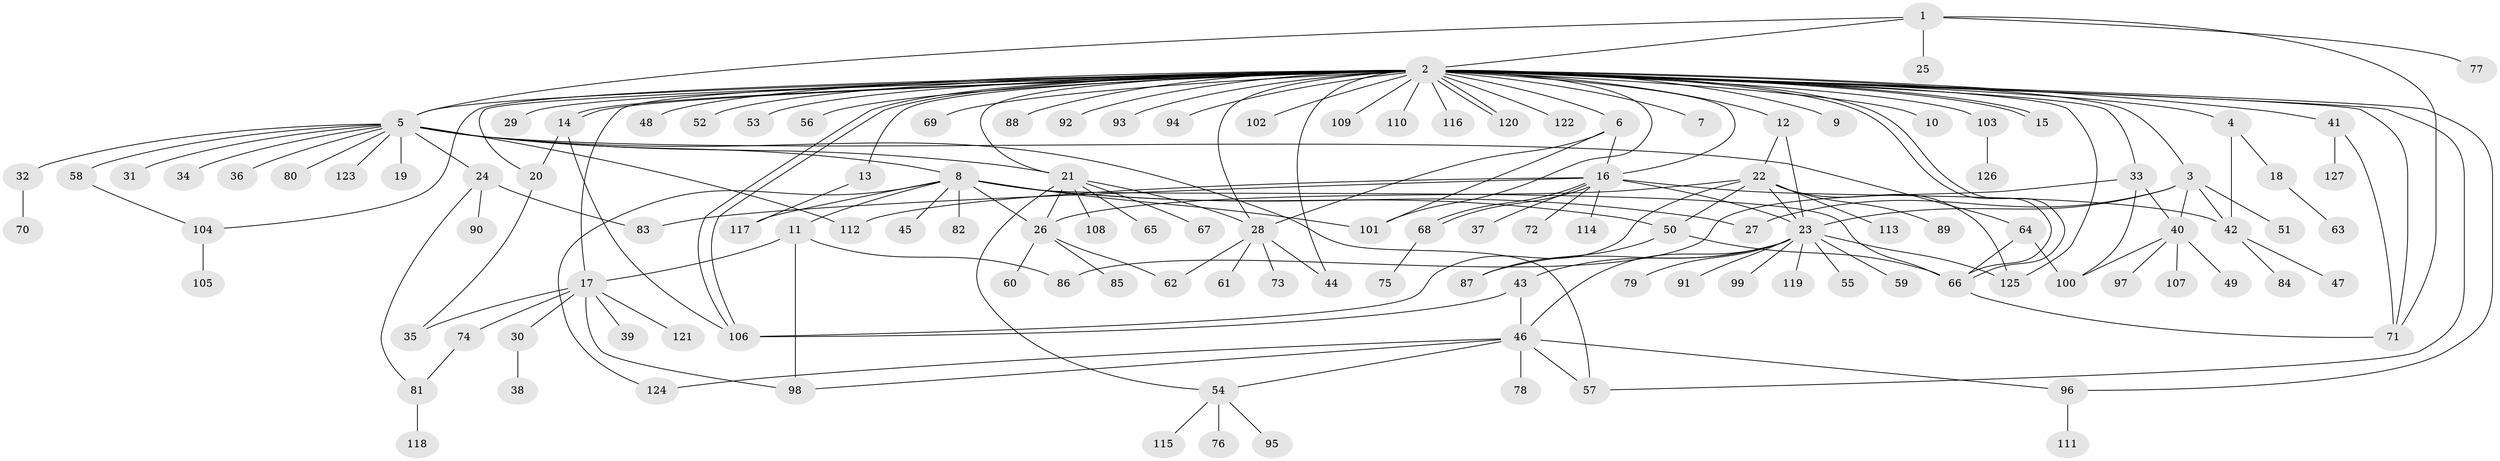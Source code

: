 // Generated by graph-tools (version 1.1) at 2025/35/03/09/25 02:35:51]
// undirected, 127 vertices, 182 edges
graph export_dot {
graph [start="1"]
  node [color=gray90,style=filled];
  1;
  2;
  3;
  4;
  5;
  6;
  7;
  8;
  9;
  10;
  11;
  12;
  13;
  14;
  15;
  16;
  17;
  18;
  19;
  20;
  21;
  22;
  23;
  24;
  25;
  26;
  27;
  28;
  29;
  30;
  31;
  32;
  33;
  34;
  35;
  36;
  37;
  38;
  39;
  40;
  41;
  42;
  43;
  44;
  45;
  46;
  47;
  48;
  49;
  50;
  51;
  52;
  53;
  54;
  55;
  56;
  57;
  58;
  59;
  60;
  61;
  62;
  63;
  64;
  65;
  66;
  67;
  68;
  69;
  70;
  71;
  72;
  73;
  74;
  75;
  76;
  77;
  78;
  79;
  80;
  81;
  82;
  83;
  84;
  85;
  86;
  87;
  88;
  89;
  90;
  91;
  92;
  93;
  94;
  95;
  96;
  97;
  98;
  99;
  100;
  101;
  102;
  103;
  104;
  105;
  106;
  107;
  108;
  109;
  110;
  111;
  112;
  113;
  114;
  115;
  116;
  117;
  118;
  119;
  120;
  121;
  122;
  123;
  124;
  125;
  126;
  127;
  1 -- 2;
  1 -- 5;
  1 -- 25;
  1 -- 71;
  1 -- 77;
  2 -- 3;
  2 -- 4;
  2 -- 5;
  2 -- 6;
  2 -- 7;
  2 -- 9;
  2 -- 10;
  2 -- 12;
  2 -- 13;
  2 -- 14;
  2 -- 14;
  2 -- 15;
  2 -- 15;
  2 -- 16;
  2 -- 17;
  2 -- 20;
  2 -- 21;
  2 -- 28;
  2 -- 29;
  2 -- 33;
  2 -- 41;
  2 -- 44;
  2 -- 48;
  2 -- 52;
  2 -- 53;
  2 -- 56;
  2 -- 57;
  2 -- 66;
  2 -- 66;
  2 -- 69;
  2 -- 71;
  2 -- 88;
  2 -- 92;
  2 -- 93;
  2 -- 94;
  2 -- 96;
  2 -- 101;
  2 -- 102;
  2 -- 103;
  2 -- 104;
  2 -- 106;
  2 -- 106;
  2 -- 109;
  2 -- 110;
  2 -- 116;
  2 -- 120;
  2 -- 120;
  2 -- 122;
  2 -- 125;
  3 -- 23;
  3 -- 27;
  3 -- 40;
  3 -- 42;
  3 -- 51;
  4 -- 18;
  4 -- 42;
  5 -- 8;
  5 -- 19;
  5 -- 21;
  5 -- 24;
  5 -- 31;
  5 -- 32;
  5 -- 34;
  5 -- 36;
  5 -- 57;
  5 -- 58;
  5 -- 64;
  5 -- 80;
  5 -- 112;
  5 -- 123;
  6 -- 16;
  6 -- 28;
  6 -- 101;
  8 -- 11;
  8 -- 26;
  8 -- 27;
  8 -- 45;
  8 -- 50;
  8 -- 66;
  8 -- 82;
  8 -- 101;
  8 -- 117;
  8 -- 124;
  11 -- 17;
  11 -- 86;
  11 -- 98;
  12 -- 22;
  12 -- 23;
  13 -- 117;
  14 -- 20;
  14 -- 106;
  16 -- 23;
  16 -- 37;
  16 -- 42;
  16 -- 68;
  16 -- 68;
  16 -- 72;
  16 -- 83;
  16 -- 112;
  16 -- 114;
  17 -- 30;
  17 -- 35;
  17 -- 39;
  17 -- 74;
  17 -- 98;
  17 -- 121;
  18 -- 63;
  20 -- 35;
  21 -- 26;
  21 -- 28;
  21 -- 54;
  21 -- 65;
  21 -- 67;
  21 -- 108;
  22 -- 23;
  22 -- 26;
  22 -- 50;
  22 -- 89;
  22 -- 106;
  22 -- 113;
  22 -- 125;
  23 -- 43;
  23 -- 46;
  23 -- 55;
  23 -- 59;
  23 -- 79;
  23 -- 87;
  23 -- 91;
  23 -- 99;
  23 -- 119;
  23 -- 125;
  24 -- 81;
  24 -- 83;
  24 -- 90;
  26 -- 60;
  26 -- 62;
  26 -- 85;
  28 -- 44;
  28 -- 61;
  28 -- 62;
  28 -- 73;
  30 -- 38;
  32 -- 70;
  33 -- 40;
  33 -- 86;
  33 -- 100;
  40 -- 49;
  40 -- 97;
  40 -- 100;
  40 -- 107;
  41 -- 71;
  41 -- 127;
  42 -- 47;
  42 -- 84;
  43 -- 46;
  43 -- 106;
  46 -- 54;
  46 -- 57;
  46 -- 78;
  46 -- 96;
  46 -- 98;
  46 -- 124;
  50 -- 66;
  50 -- 87;
  54 -- 76;
  54 -- 95;
  54 -- 115;
  58 -- 104;
  64 -- 66;
  64 -- 100;
  66 -- 71;
  68 -- 75;
  74 -- 81;
  81 -- 118;
  96 -- 111;
  103 -- 126;
  104 -- 105;
}
